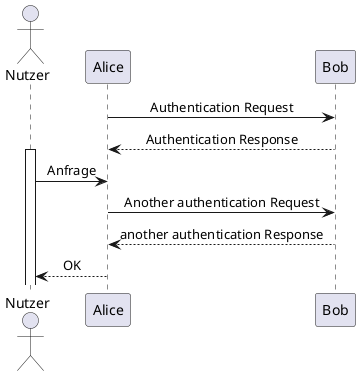 @startuml
'https://plantuml.com/sequence-diagram

'!theme amiga
skinparam sequenceMessageAlign center
'autonumber

actor "Nutzer"

Alice -> Bob: Authentication Request
Bob --> Alice: Authentication Response

activate "Nutzer"

"Nutzer" -> Alice: Anfrage

Alice -> Bob: Another authentication Request
Alice <-- Bob: another authentication Response

Alice --> "Nutzer": OK


@enduml